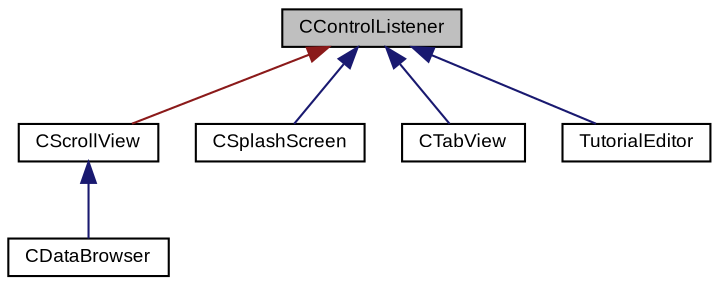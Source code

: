 digraph G
{
  bgcolor="transparent";
  edge [fontname="Arial",fontsize="9",labelfontname="Arial",labelfontsize="9"];
  node [fontname="Arial",fontsize="9",shape=record];
  Node1 [label="CControlListener",height=0.2,width=0.4,color="black", fillcolor="grey75", style="filled" fontcolor="black"];
  Node1 -> Node2 [dir=back,color="firebrick4",fontsize="9",style="solid",fontname="Arial"];
  Node2 [label="CScrollView",height=0.2,width=0.4,color="black",URL="$class_c_scroll_view.html",tooltip="a scrollable container view with scrollbars"];
  Node2 -> Node3 [dir=back,color="midnightblue",fontsize="9",style="solid",fontname="Arial"];
  Node3 [label="CDataBrowser",height=0.2,width=0.4,color="black",URL="$class_c_data_browser.html",tooltip="DataBrowser view."];
  Node1 -> Node4 [dir=back,color="midnightblue",fontsize="9",style="solid",fontname="Arial"];
  Node4 [label="CSplashScreen",height=0.2,width=0.4,color="black",URL="$class_c_splash_screen.html"];
  Node1 -> Node5 [dir=back,color="midnightblue",fontsize="9",style="solid",fontname="Arial"];
  Node5 [label="CTabView",height=0.2,width=0.4,color="black",URL="$class_c_tab_view.html",tooltip="a tab view"];
  Node1 -> Node6 [dir=back,color="midnightblue",fontsize="9",style="solid",fontname="Arial"];
  Node6 [label="TutorialEditor",height=0.2,width=0.4,color="black",URL="$class_tutorial_editor.html"];
}
